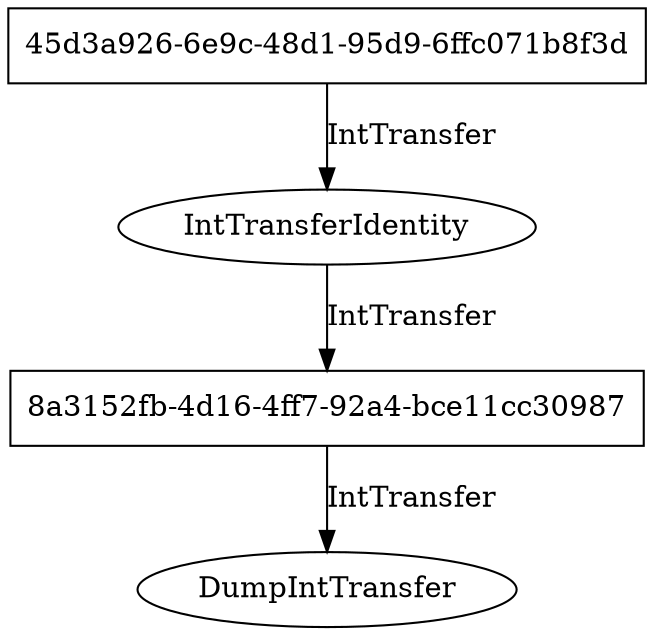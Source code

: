 digraph "SimpleFlow" {
	"45d3a926-6e9c-48d1-95d9-6ffc071b8f3d" [ shape="box" ];
	"8a3152fb-4d16-4ff7-92a4-bce11cc30987" [ shape="box" ];
	"45d3a926-6e9c-48d1-95d9-6ffc071b8f3d" -> "IntTransferIdentity" [ label="IntTransfer" ];
	"IntTransferIdentity" -> "8a3152fb-4d16-4ff7-92a4-bce11cc30987" [ label="IntTransfer" ];
	"8a3152fb-4d16-4ff7-92a4-bce11cc30987" -> "DumpIntTransfer" [ label="IntTransfer" ];
}
